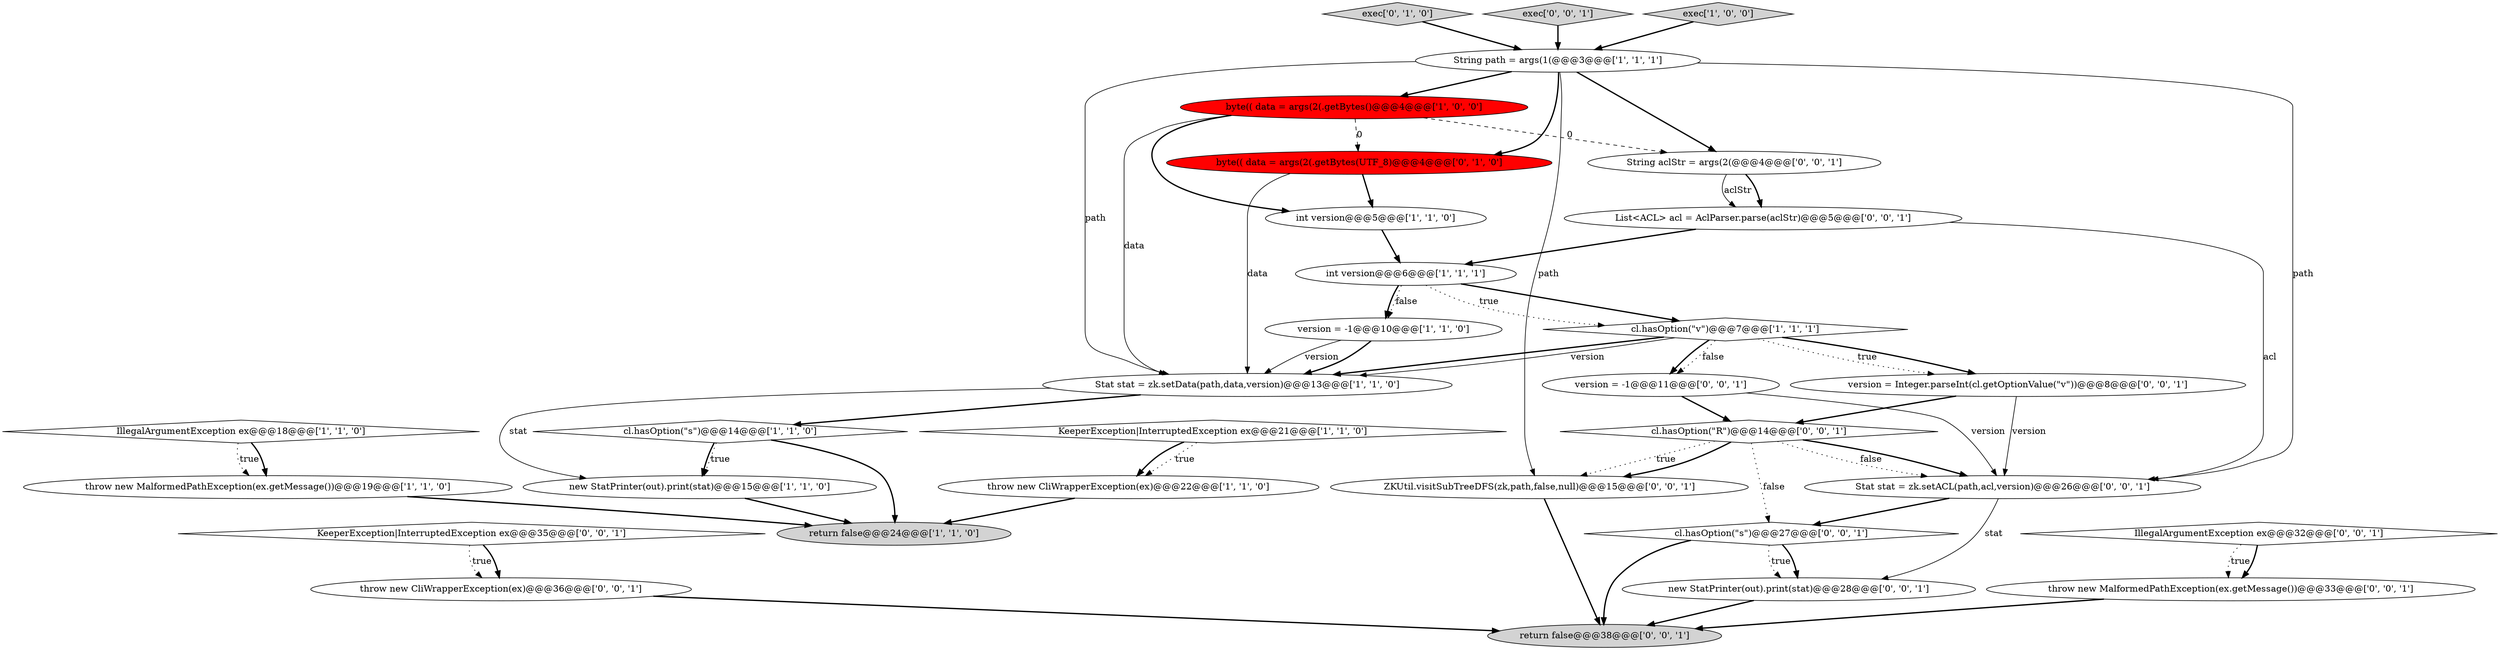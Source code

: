 digraph {
7 [style = filled, label = "throw new MalformedPathException(ex.getMessage())@@@19@@@['1', '1', '0']", fillcolor = white, shape = ellipse image = "AAA0AAABBB1BBB"];
24 [style = filled, label = "throw new CliWrapperException(ex)@@@36@@@['0', '0', '1']", fillcolor = white, shape = ellipse image = "AAA0AAABBB3BBB"];
17 [style = filled, label = "new StatPrinter(out).print(stat)@@@28@@@['0', '0', '1']", fillcolor = white, shape = ellipse image = "AAA0AAABBB3BBB"];
16 [style = filled, label = "exec['0', '1', '0']", fillcolor = lightgray, shape = diamond image = "AAA0AAABBB2BBB"];
28 [style = filled, label = "List<ACL> acl = AclParser.parse(aclStr)@@@5@@@['0', '0', '1']", fillcolor = white, shape = ellipse image = "AAA0AAABBB3BBB"];
3 [style = filled, label = "new StatPrinter(out).print(stat)@@@15@@@['1', '1', '0']", fillcolor = white, shape = ellipse image = "AAA0AAABBB1BBB"];
1 [style = filled, label = "cl.hasOption(\"v\")@@@7@@@['1', '1', '1']", fillcolor = white, shape = diamond image = "AAA0AAABBB1BBB"];
19 [style = filled, label = "String aclStr = args(2(@@@4@@@['0', '0', '1']", fillcolor = white, shape = ellipse image = "AAA0AAABBB3BBB"];
31 [style = filled, label = "return false@@@38@@@['0', '0', '1']", fillcolor = lightgray, shape = ellipse image = "AAA0AAABBB3BBB"];
15 [style = filled, label = "byte(( data = args(2(.getBytes(UTF_8)@@@4@@@['0', '1', '0']", fillcolor = red, shape = ellipse image = "AAA1AAABBB2BBB"];
22 [style = filled, label = "cl.hasOption(\"R\")@@@14@@@['0', '0', '1']", fillcolor = white, shape = diamond image = "AAA0AAABBB3BBB"];
0 [style = filled, label = "Stat stat = zk.setData(path,data,version)@@@13@@@['1', '1', '0']", fillcolor = white, shape = ellipse image = "AAA0AAABBB1BBB"];
18 [style = filled, label = "IllegalArgumentException ex@@@32@@@['0', '0', '1']", fillcolor = white, shape = diamond image = "AAA0AAABBB3BBB"];
11 [style = filled, label = "byte(( data = args(2(.getBytes()@@@4@@@['1', '0', '0']", fillcolor = red, shape = ellipse image = "AAA1AAABBB1BBB"];
10 [style = filled, label = "return false@@@24@@@['1', '1', '0']", fillcolor = lightgray, shape = ellipse image = "AAA0AAABBB1BBB"];
12 [style = filled, label = "int version@@@5@@@['1', '1', '0']", fillcolor = white, shape = ellipse image = "AAA0AAABBB1BBB"];
25 [style = filled, label = "version = Integer.parseInt(cl.getOptionValue(\"v\"))@@@8@@@['0', '0', '1']", fillcolor = white, shape = ellipse image = "AAA0AAABBB3BBB"];
20 [style = filled, label = "throw new MalformedPathException(ex.getMessage())@@@33@@@['0', '0', '1']", fillcolor = white, shape = ellipse image = "AAA0AAABBB3BBB"];
5 [style = filled, label = "version = -1@@@10@@@['1', '1', '0']", fillcolor = white, shape = ellipse image = "AAA0AAABBB1BBB"];
23 [style = filled, label = "ZKUtil.visitSubTreeDFS(zk,path,false,null)@@@15@@@['0', '0', '1']", fillcolor = white, shape = ellipse image = "AAA0AAABBB3BBB"];
30 [style = filled, label = "version = -1@@@11@@@['0', '0', '1']", fillcolor = white, shape = ellipse image = "AAA0AAABBB3BBB"];
4 [style = filled, label = "throw new CliWrapperException(ex)@@@22@@@['1', '1', '0']", fillcolor = white, shape = ellipse image = "AAA0AAABBB1BBB"];
29 [style = filled, label = "exec['0', '0', '1']", fillcolor = lightgray, shape = diamond image = "AAA0AAABBB3BBB"];
6 [style = filled, label = "int version@@@6@@@['1', '1', '1']", fillcolor = white, shape = ellipse image = "AAA0AAABBB1BBB"];
14 [style = filled, label = "cl.hasOption(\"s\")@@@14@@@['1', '1', '0']", fillcolor = white, shape = diamond image = "AAA0AAABBB1BBB"];
26 [style = filled, label = "Stat stat = zk.setACL(path,acl,version)@@@26@@@['0', '0', '1']", fillcolor = white, shape = ellipse image = "AAA0AAABBB3BBB"];
9 [style = filled, label = "exec['1', '0', '0']", fillcolor = lightgray, shape = diamond image = "AAA0AAABBB1BBB"];
8 [style = filled, label = "IllegalArgumentException ex@@@18@@@['1', '1', '0']", fillcolor = white, shape = diamond image = "AAA0AAABBB1BBB"];
2 [style = filled, label = "KeeperException|InterruptedException ex@@@21@@@['1', '1', '0']", fillcolor = white, shape = diamond image = "AAA0AAABBB1BBB"];
21 [style = filled, label = "cl.hasOption(\"s\")@@@27@@@['0', '0', '1']", fillcolor = white, shape = diamond image = "AAA0AAABBB3BBB"];
27 [style = filled, label = "KeeperException|InterruptedException ex@@@35@@@['0', '0', '1']", fillcolor = white, shape = diamond image = "AAA0AAABBB3BBB"];
13 [style = filled, label = "String path = args(1(@@@3@@@['1', '1', '1']", fillcolor = white, shape = ellipse image = "AAA0AAABBB1BBB"];
23->31 [style = bold, label=""];
14->3 [style = bold, label=""];
4->10 [style = bold, label=""];
22->26 [style = bold, label=""];
13->0 [style = solid, label="path"];
16->13 [style = bold, label=""];
28->6 [style = bold, label=""];
30->22 [style = bold, label=""];
6->5 [style = dotted, label="false"];
1->25 [style = dotted, label="true"];
22->23 [style = dotted, label="true"];
25->22 [style = bold, label=""];
7->10 [style = bold, label=""];
11->15 [style = dashed, label="0"];
17->31 [style = bold, label=""];
15->0 [style = solid, label="data"];
6->1 [style = dotted, label="true"];
13->26 [style = solid, label="path"];
14->10 [style = bold, label=""];
8->7 [style = dotted, label="true"];
22->26 [style = dotted, label="false"];
11->12 [style = bold, label=""];
20->31 [style = bold, label=""];
22->21 [style = dotted, label="false"];
1->0 [style = bold, label=""];
21->17 [style = dotted, label="true"];
18->20 [style = dotted, label="true"];
27->24 [style = dotted, label="true"];
1->30 [style = bold, label=""];
12->6 [style = bold, label=""];
2->4 [style = bold, label=""];
13->11 [style = bold, label=""];
22->23 [style = bold, label=""];
11->0 [style = solid, label="data"];
8->7 [style = bold, label=""];
13->23 [style = solid, label="path"];
1->30 [style = dotted, label="false"];
26->21 [style = bold, label=""];
5->0 [style = solid, label="version"];
30->26 [style = solid, label="version"];
6->1 [style = bold, label=""];
3->10 [style = bold, label=""];
6->5 [style = bold, label=""];
18->20 [style = bold, label=""];
0->14 [style = bold, label=""];
13->19 [style = bold, label=""];
21->31 [style = bold, label=""];
5->0 [style = bold, label=""];
24->31 [style = bold, label=""];
11->19 [style = dashed, label="0"];
2->4 [style = dotted, label="true"];
0->3 [style = solid, label="stat"];
14->3 [style = dotted, label="true"];
26->17 [style = solid, label="stat"];
25->26 [style = solid, label="version"];
27->24 [style = bold, label=""];
15->12 [style = bold, label=""];
13->15 [style = bold, label=""];
19->28 [style = bold, label=""];
28->26 [style = solid, label="acl"];
1->0 [style = solid, label="version"];
19->28 [style = solid, label="aclStr"];
1->25 [style = bold, label=""];
21->17 [style = bold, label=""];
9->13 [style = bold, label=""];
29->13 [style = bold, label=""];
}
